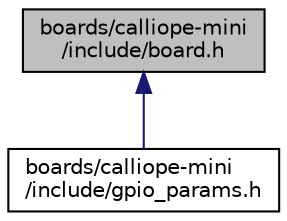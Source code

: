 digraph "boards/calliope-mini/include/board.h"
{
 // LATEX_PDF_SIZE
  edge [fontname="Helvetica",fontsize="10",labelfontname="Helvetica",labelfontsize="10"];
  node [fontname="Helvetica",fontsize="10",shape=record];
  Node1 [label="boards/calliope-mini\l/include/board.h",height=0.2,width=0.4,color="black", fillcolor="grey75", style="filled", fontcolor="black",tooltip="This board is for calliope-mini revision 1.0."];
  Node1 -> Node2 [dir="back",color="midnightblue",fontsize="10",style="solid",fontname="Helvetica"];
  Node2 [label="boards/calliope-mini\l/include/gpio_params.h",height=0.2,width=0.4,color="black", fillcolor="white", style="filled",URL="$calliope-mini_2include_2gpio__params_8h.html",tooltip="Board specific configuration of direct mapped GPIOs."];
}
